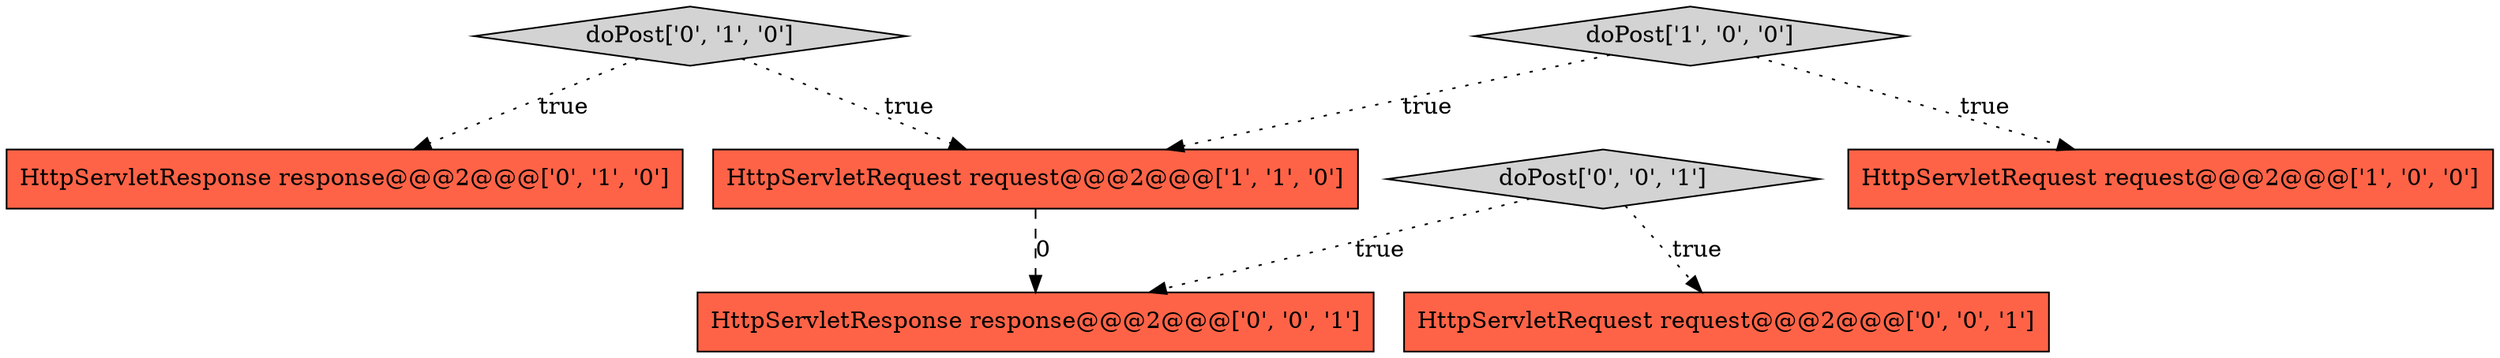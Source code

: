 digraph {
4 [style = filled, label = "doPost['0', '1', '0']", fillcolor = lightgray, shape = diamond image = "AAA0AAABBB2BBB"];
3 [style = filled, label = "HttpServletResponse response@@@2@@@['0', '1', '0']", fillcolor = tomato, shape = box image = "AAA0AAABBB2BBB"];
2 [style = filled, label = "doPost['1', '0', '0']", fillcolor = lightgray, shape = diamond image = "AAA0AAABBB1BBB"];
7 [style = filled, label = "HttpServletResponse response@@@2@@@['0', '0', '1']", fillcolor = tomato, shape = box image = "AAA0AAABBB3BBB"];
5 [style = filled, label = "HttpServletRequest request@@@2@@@['0', '0', '1']", fillcolor = tomato, shape = box image = "AAA0AAABBB3BBB"];
6 [style = filled, label = "doPost['0', '0', '1']", fillcolor = lightgray, shape = diamond image = "AAA0AAABBB3BBB"];
0 [style = filled, label = "HttpServletRequest request@@@2@@@['1', '0', '0']", fillcolor = tomato, shape = box image = "AAA0AAABBB1BBB"];
1 [style = filled, label = "HttpServletRequest request@@@2@@@['1', '1', '0']", fillcolor = tomato, shape = box image = "AAA0AAABBB1BBB"];
2->1 [style = dotted, label="true"];
6->5 [style = dotted, label="true"];
1->7 [style = dashed, label="0"];
2->0 [style = dotted, label="true"];
4->1 [style = dotted, label="true"];
4->3 [style = dotted, label="true"];
6->7 [style = dotted, label="true"];
}
